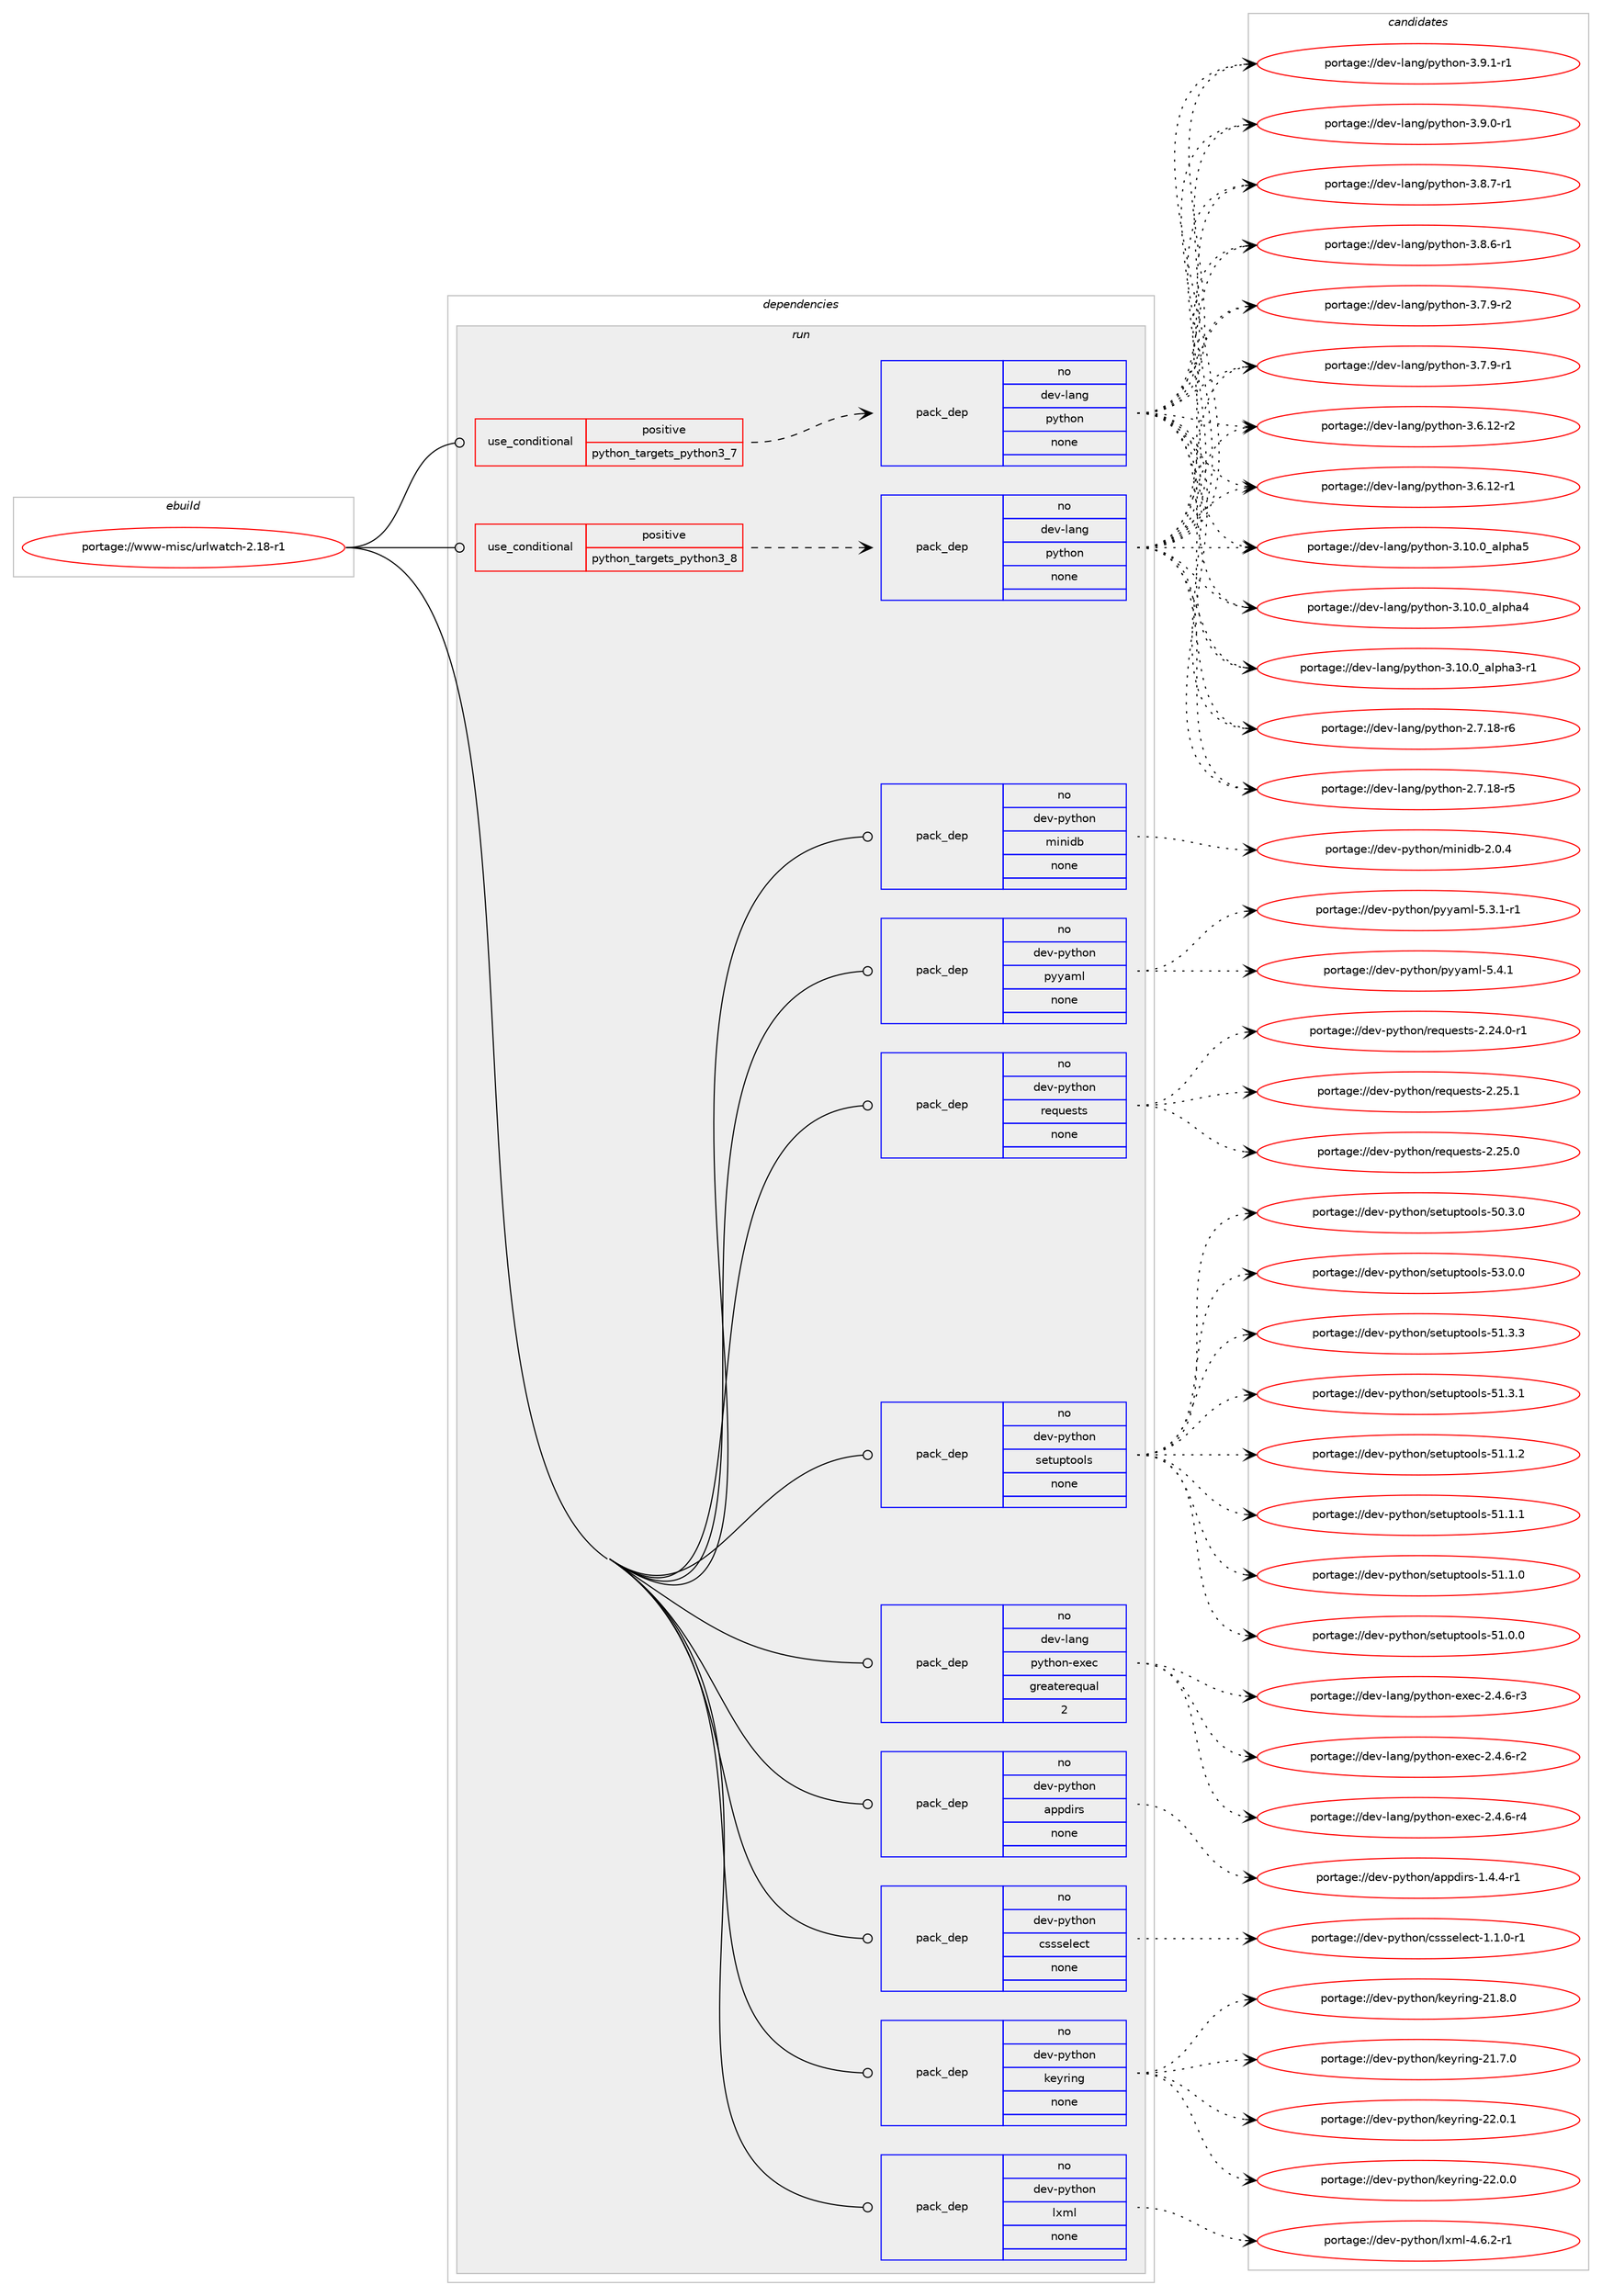 digraph prolog {

# *************
# Graph options
# *************

newrank=true;
concentrate=true;
compound=true;
graph [rankdir=LR,fontname=Helvetica,fontsize=10,ranksep=1.5];#, ranksep=2.5, nodesep=0.2];
edge  [arrowhead=vee];
node  [fontname=Helvetica,fontsize=10];

# **********
# The ebuild
# **********

subgraph cluster_leftcol {
color=gray;
label=<<i>ebuild</i>>;
id [label="portage://www-misc/urlwatch-2.18-r1", color=red, width=4, href="../www-misc/urlwatch-2.18-r1.svg"];
}

# ****************
# The dependencies
# ****************

subgraph cluster_midcol {
color=gray;
label=<<i>dependencies</i>>;
subgraph cluster_compile {
fillcolor="#eeeeee";
style=filled;
label=<<i>compile</i>>;
}
subgraph cluster_compileandrun {
fillcolor="#eeeeee";
style=filled;
label=<<i>compile and run</i>>;
}
subgraph cluster_run {
fillcolor="#eeeeee";
style=filled;
label=<<i>run</i>>;
subgraph cond790 {
dependency3738 [label=<<TABLE BORDER="0" CELLBORDER="1" CELLSPACING="0" CELLPADDING="4"><TR><TD ROWSPAN="3" CELLPADDING="10">use_conditional</TD></TR><TR><TD>positive</TD></TR><TR><TD>python_targets_python3_7</TD></TR></TABLE>>, shape=none, color=red];
subgraph pack2907 {
dependency3739 [label=<<TABLE BORDER="0" CELLBORDER="1" CELLSPACING="0" CELLPADDING="4" WIDTH="220"><TR><TD ROWSPAN="6" CELLPADDING="30">pack_dep</TD></TR><TR><TD WIDTH="110">no</TD></TR><TR><TD>dev-lang</TD></TR><TR><TD>python</TD></TR><TR><TD>none</TD></TR><TR><TD></TD></TR></TABLE>>, shape=none, color=blue];
}
dependency3738:e -> dependency3739:w [weight=20,style="dashed",arrowhead="vee"];
}
id:e -> dependency3738:w [weight=20,style="solid",arrowhead="odot"];
subgraph cond791 {
dependency3740 [label=<<TABLE BORDER="0" CELLBORDER="1" CELLSPACING="0" CELLPADDING="4"><TR><TD ROWSPAN="3" CELLPADDING="10">use_conditional</TD></TR><TR><TD>positive</TD></TR><TR><TD>python_targets_python3_8</TD></TR></TABLE>>, shape=none, color=red];
subgraph pack2908 {
dependency3741 [label=<<TABLE BORDER="0" CELLBORDER="1" CELLSPACING="0" CELLPADDING="4" WIDTH="220"><TR><TD ROWSPAN="6" CELLPADDING="30">pack_dep</TD></TR><TR><TD WIDTH="110">no</TD></TR><TR><TD>dev-lang</TD></TR><TR><TD>python</TD></TR><TR><TD>none</TD></TR><TR><TD></TD></TR></TABLE>>, shape=none, color=blue];
}
dependency3740:e -> dependency3741:w [weight=20,style="dashed",arrowhead="vee"];
}
id:e -> dependency3740:w [weight=20,style="solid",arrowhead="odot"];
subgraph pack2909 {
dependency3742 [label=<<TABLE BORDER="0" CELLBORDER="1" CELLSPACING="0" CELLPADDING="4" WIDTH="220"><TR><TD ROWSPAN="6" CELLPADDING="30">pack_dep</TD></TR><TR><TD WIDTH="110">no</TD></TR><TR><TD>dev-lang</TD></TR><TR><TD>python-exec</TD></TR><TR><TD>greaterequal</TD></TR><TR><TD>2</TD></TR></TABLE>>, shape=none, color=blue];
}
id:e -> dependency3742:w [weight=20,style="solid",arrowhead="odot"];
subgraph pack2910 {
dependency3743 [label=<<TABLE BORDER="0" CELLBORDER="1" CELLSPACING="0" CELLPADDING="4" WIDTH="220"><TR><TD ROWSPAN="6" CELLPADDING="30">pack_dep</TD></TR><TR><TD WIDTH="110">no</TD></TR><TR><TD>dev-python</TD></TR><TR><TD>appdirs</TD></TR><TR><TD>none</TD></TR><TR><TD></TD></TR></TABLE>>, shape=none, color=blue];
}
id:e -> dependency3743:w [weight=20,style="solid",arrowhead="odot"];
subgraph pack2911 {
dependency3744 [label=<<TABLE BORDER="0" CELLBORDER="1" CELLSPACING="0" CELLPADDING="4" WIDTH="220"><TR><TD ROWSPAN="6" CELLPADDING="30">pack_dep</TD></TR><TR><TD WIDTH="110">no</TD></TR><TR><TD>dev-python</TD></TR><TR><TD>cssselect</TD></TR><TR><TD>none</TD></TR><TR><TD></TD></TR></TABLE>>, shape=none, color=blue];
}
id:e -> dependency3744:w [weight=20,style="solid",arrowhead="odot"];
subgraph pack2912 {
dependency3745 [label=<<TABLE BORDER="0" CELLBORDER="1" CELLSPACING="0" CELLPADDING="4" WIDTH="220"><TR><TD ROWSPAN="6" CELLPADDING="30">pack_dep</TD></TR><TR><TD WIDTH="110">no</TD></TR><TR><TD>dev-python</TD></TR><TR><TD>keyring</TD></TR><TR><TD>none</TD></TR><TR><TD></TD></TR></TABLE>>, shape=none, color=blue];
}
id:e -> dependency3745:w [weight=20,style="solid",arrowhead="odot"];
subgraph pack2913 {
dependency3746 [label=<<TABLE BORDER="0" CELLBORDER="1" CELLSPACING="0" CELLPADDING="4" WIDTH="220"><TR><TD ROWSPAN="6" CELLPADDING="30">pack_dep</TD></TR><TR><TD WIDTH="110">no</TD></TR><TR><TD>dev-python</TD></TR><TR><TD>lxml</TD></TR><TR><TD>none</TD></TR><TR><TD></TD></TR></TABLE>>, shape=none, color=blue];
}
id:e -> dependency3746:w [weight=20,style="solid",arrowhead="odot"];
subgraph pack2914 {
dependency3747 [label=<<TABLE BORDER="0" CELLBORDER="1" CELLSPACING="0" CELLPADDING="4" WIDTH="220"><TR><TD ROWSPAN="6" CELLPADDING="30">pack_dep</TD></TR><TR><TD WIDTH="110">no</TD></TR><TR><TD>dev-python</TD></TR><TR><TD>minidb</TD></TR><TR><TD>none</TD></TR><TR><TD></TD></TR></TABLE>>, shape=none, color=blue];
}
id:e -> dependency3747:w [weight=20,style="solid",arrowhead="odot"];
subgraph pack2915 {
dependency3748 [label=<<TABLE BORDER="0" CELLBORDER="1" CELLSPACING="0" CELLPADDING="4" WIDTH="220"><TR><TD ROWSPAN="6" CELLPADDING="30">pack_dep</TD></TR><TR><TD WIDTH="110">no</TD></TR><TR><TD>dev-python</TD></TR><TR><TD>pyyaml</TD></TR><TR><TD>none</TD></TR><TR><TD></TD></TR></TABLE>>, shape=none, color=blue];
}
id:e -> dependency3748:w [weight=20,style="solid",arrowhead="odot"];
subgraph pack2916 {
dependency3749 [label=<<TABLE BORDER="0" CELLBORDER="1" CELLSPACING="0" CELLPADDING="4" WIDTH="220"><TR><TD ROWSPAN="6" CELLPADDING="30">pack_dep</TD></TR><TR><TD WIDTH="110">no</TD></TR><TR><TD>dev-python</TD></TR><TR><TD>requests</TD></TR><TR><TD>none</TD></TR><TR><TD></TD></TR></TABLE>>, shape=none, color=blue];
}
id:e -> dependency3749:w [weight=20,style="solid",arrowhead="odot"];
subgraph pack2917 {
dependency3750 [label=<<TABLE BORDER="0" CELLBORDER="1" CELLSPACING="0" CELLPADDING="4" WIDTH="220"><TR><TD ROWSPAN="6" CELLPADDING="30">pack_dep</TD></TR><TR><TD WIDTH="110">no</TD></TR><TR><TD>dev-python</TD></TR><TR><TD>setuptools</TD></TR><TR><TD>none</TD></TR><TR><TD></TD></TR></TABLE>>, shape=none, color=blue];
}
id:e -> dependency3750:w [weight=20,style="solid",arrowhead="odot"];
}
}

# **************
# The candidates
# **************

subgraph cluster_choices {
rank=same;
color=gray;
label=<<i>candidates</i>>;

subgraph choice2907 {
color=black;
nodesep=1;
choice1001011184510897110103471121211161041111104551465746494511449 [label="portage://dev-lang/python-3.9.1-r1", color=red, width=4,href="../dev-lang/python-3.9.1-r1.svg"];
choice1001011184510897110103471121211161041111104551465746484511449 [label="portage://dev-lang/python-3.9.0-r1", color=red, width=4,href="../dev-lang/python-3.9.0-r1.svg"];
choice1001011184510897110103471121211161041111104551465646554511449 [label="portage://dev-lang/python-3.8.7-r1", color=red, width=4,href="../dev-lang/python-3.8.7-r1.svg"];
choice1001011184510897110103471121211161041111104551465646544511449 [label="portage://dev-lang/python-3.8.6-r1", color=red, width=4,href="../dev-lang/python-3.8.6-r1.svg"];
choice1001011184510897110103471121211161041111104551465546574511450 [label="portage://dev-lang/python-3.7.9-r2", color=red, width=4,href="../dev-lang/python-3.7.9-r2.svg"];
choice1001011184510897110103471121211161041111104551465546574511449 [label="portage://dev-lang/python-3.7.9-r1", color=red, width=4,href="../dev-lang/python-3.7.9-r1.svg"];
choice100101118451089711010347112121116104111110455146544649504511450 [label="portage://dev-lang/python-3.6.12-r2", color=red, width=4,href="../dev-lang/python-3.6.12-r2.svg"];
choice100101118451089711010347112121116104111110455146544649504511449 [label="portage://dev-lang/python-3.6.12-r1", color=red, width=4,href="../dev-lang/python-3.6.12-r1.svg"];
choice1001011184510897110103471121211161041111104551464948464895971081121049753 [label="portage://dev-lang/python-3.10.0_alpha5", color=red, width=4,href="../dev-lang/python-3.10.0_alpha5.svg"];
choice1001011184510897110103471121211161041111104551464948464895971081121049752 [label="portage://dev-lang/python-3.10.0_alpha4", color=red, width=4,href="../dev-lang/python-3.10.0_alpha4.svg"];
choice10010111845108971101034711212111610411111045514649484648959710811210497514511449 [label="portage://dev-lang/python-3.10.0_alpha3-r1", color=red, width=4,href="../dev-lang/python-3.10.0_alpha3-r1.svg"];
choice100101118451089711010347112121116104111110455046554649564511454 [label="portage://dev-lang/python-2.7.18-r6", color=red, width=4,href="../dev-lang/python-2.7.18-r6.svg"];
choice100101118451089711010347112121116104111110455046554649564511453 [label="portage://dev-lang/python-2.7.18-r5", color=red, width=4,href="../dev-lang/python-2.7.18-r5.svg"];
dependency3739:e -> choice1001011184510897110103471121211161041111104551465746494511449:w [style=dotted,weight="100"];
dependency3739:e -> choice1001011184510897110103471121211161041111104551465746484511449:w [style=dotted,weight="100"];
dependency3739:e -> choice1001011184510897110103471121211161041111104551465646554511449:w [style=dotted,weight="100"];
dependency3739:e -> choice1001011184510897110103471121211161041111104551465646544511449:w [style=dotted,weight="100"];
dependency3739:e -> choice1001011184510897110103471121211161041111104551465546574511450:w [style=dotted,weight="100"];
dependency3739:e -> choice1001011184510897110103471121211161041111104551465546574511449:w [style=dotted,weight="100"];
dependency3739:e -> choice100101118451089711010347112121116104111110455146544649504511450:w [style=dotted,weight="100"];
dependency3739:e -> choice100101118451089711010347112121116104111110455146544649504511449:w [style=dotted,weight="100"];
dependency3739:e -> choice1001011184510897110103471121211161041111104551464948464895971081121049753:w [style=dotted,weight="100"];
dependency3739:e -> choice1001011184510897110103471121211161041111104551464948464895971081121049752:w [style=dotted,weight="100"];
dependency3739:e -> choice10010111845108971101034711212111610411111045514649484648959710811210497514511449:w [style=dotted,weight="100"];
dependency3739:e -> choice100101118451089711010347112121116104111110455046554649564511454:w [style=dotted,weight="100"];
dependency3739:e -> choice100101118451089711010347112121116104111110455046554649564511453:w [style=dotted,weight="100"];
}
subgraph choice2908 {
color=black;
nodesep=1;
choice1001011184510897110103471121211161041111104551465746494511449 [label="portage://dev-lang/python-3.9.1-r1", color=red, width=4,href="../dev-lang/python-3.9.1-r1.svg"];
choice1001011184510897110103471121211161041111104551465746484511449 [label="portage://dev-lang/python-3.9.0-r1", color=red, width=4,href="../dev-lang/python-3.9.0-r1.svg"];
choice1001011184510897110103471121211161041111104551465646554511449 [label="portage://dev-lang/python-3.8.7-r1", color=red, width=4,href="../dev-lang/python-3.8.7-r1.svg"];
choice1001011184510897110103471121211161041111104551465646544511449 [label="portage://dev-lang/python-3.8.6-r1", color=red, width=4,href="../dev-lang/python-3.8.6-r1.svg"];
choice1001011184510897110103471121211161041111104551465546574511450 [label="portage://dev-lang/python-3.7.9-r2", color=red, width=4,href="../dev-lang/python-3.7.9-r2.svg"];
choice1001011184510897110103471121211161041111104551465546574511449 [label="portage://dev-lang/python-3.7.9-r1", color=red, width=4,href="../dev-lang/python-3.7.9-r1.svg"];
choice100101118451089711010347112121116104111110455146544649504511450 [label="portage://dev-lang/python-3.6.12-r2", color=red, width=4,href="../dev-lang/python-3.6.12-r2.svg"];
choice100101118451089711010347112121116104111110455146544649504511449 [label="portage://dev-lang/python-3.6.12-r1", color=red, width=4,href="../dev-lang/python-3.6.12-r1.svg"];
choice1001011184510897110103471121211161041111104551464948464895971081121049753 [label="portage://dev-lang/python-3.10.0_alpha5", color=red, width=4,href="../dev-lang/python-3.10.0_alpha5.svg"];
choice1001011184510897110103471121211161041111104551464948464895971081121049752 [label="portage://dev-lang/python-3.10.0_alpha4", color=red, width=4,href="../dev-lang/python-3.10.0_alpha4.svg"];
choice10010111845108971101034711212111610411111045514649484648959710811210497514511449 [label="portage://dev-lang/python-3.10.0_alpha3-r1", color=red, width=4,href="../dev-lang/python-3.10.0_alpha3-r1.svg"];
choice100101118451089711010347112121116104111110455046554649564511454 [label="portage://dev-lang/python-2.7.18-r6", color=red, width=4,href="../dev-lang/python-2.7.18-r6.svg"];
choice100101118451089711010347112121116104111110455046554649564511453 [label="portage://dev-lang/python-2.7.18-r5", color=red, width=4,href="../dev-lang/python-2.7.18-r5.svg"];
dependency3741:e -> choice1001011184510897110103471121211161041111104551465746494511449:w [style=dotted,weight="100"];
dependency3741:e -> choice1001011184510897110103471121211161041111104551465746484511449:w [style=dotted,weight="100"];
dependency3741:e -> choice1001011184510897110103471121211161041111104551465646554511449:w [style=dotted,weight="100"];
dependency3741:e -> choice1001011184510897110103471121211161041111104551465646544511449:w [style=dotted,weight="100"];
dependency3741:e -> choice1001011184510897110103471121211161041111104551465546574511450:w [style=dotted,weight="100"];
dependency3741:e -> choice1001011184510897110103471121211161041111104551465546574511449:w [style=dotted,weight="100"];
dependency3741:e -> choice100101118451089711010347112121116104111110455146544649504511450:w [style=dotted,weight="100"];
dependency3741:e -> choice100101118451089711010347112121116104111110455146544649504511449:w [style=dotted,weight="100"];
dependency3741:e -> choice1001011184510897110103471121211161041111104551464948464895971081121049753:w [style=dotted,weight="100"];
dependency3741:e -> choice1001011184510897110103471121211161041111104551464948464895971081121049752:w [style=dotted,weight="100"];
dependency3741:e -> choice10010111845108971101034711212111610411111045514649484648959710811210497514511449:w [style=dotted,weight="100"];
dependency3741:e -> choice100101118451089711010347112121116104111110455046554649564511454:w [style=dotted,weight="100"];
dependency3741:e -> choice100101118451089711010347112121116104111110455046554649564511453:w [style=dotted,weight="100"];
}
subgraph choice2909 {
color=black;
nodesep=1;
choice10010111845108971101034711212111610411111045101120101994550465246544511452 [label="portage://dev-lang/python-exec-2.4.6-r4", color=red, width=4,href="../dev-lang/python-exec-2.4.6-r4.svg"];
choice10010111845108971101034711212111610411111045101120101994550465246544511451 [label="portage://dev-lang/python-exec-2.4.6-r3", color=red, width=4,href="../dev-lang/python-exec-2.4.6-r3.svg"];
choice10010111845108971101034711212111610411111045101120101994550465246544511450 [label="portage://dev-lang/python-exec-2.4.6-r2", color=red, width=4,href="../dev-lang/python-exec-2.4.6-r2.svg"];
dependency3742:e -> choice10010111845108971101034711212111610411111045101120101994550465246544511452:w [style=dotted,weight="100"];
dependency3742:e -> choice10010111845108971101034711212111610411111045101120101994550465246544511451:w [style=dotted,weight="100"];
dependency3742:e -> choice10010111845108971101034711212111610411111045101120101994550465246544511450:w [style=dotted,weight="100"];
}
subgraph choice2910 {
color=black;
nodesep=1;
choice1001011184511212111610411111047971121121001051141154549465246524511449 [label="portage://dev-python/appdirs-1.4.4-r1", color=red, width=4,href="../dev-python/appdirs-1.4.4-r1.svg"];
dependency3743:e -> choice1001011184511212111610411111047971121121001051141154549465246524511449:w [style=dotted,weight="100"];
}
subgraph choice2911 {
color=black;
nodesep=1;
choice100101118451121211161041111104799115115115101108101991164549464946484511449 [label="portage://dev-python/cssselect-1.1.0-r1", color=red, width=4,href="../dev-python/cssselect-1.1.0-r1.svg"];
dependency3744:e -> choice100101118451121211161041111104799115115115101108101991164549464946484511449:w [style=dotted,weight="100"];
}
subgraph choice2912 {
color=black;
nodesep=1;
choice100101118451121211161041111104710710112111410511010345505046484649 [label="portage://dev-python/keyring-22.0.1", color=red, width=4,href="../dev-python/keyring-22.0.1.svg"];
choice100101118451121211161041111104710710112111410511010345505046484648 [label="portage://dev-python/keyring-22.0.0", color=red, width=4,href="../dev-python/keyring-22.0.0.svg"];
choice100101118451121211161041111104710710112111410511010345504946564648 [label="portage://dev-python/keyring-21.8.0", color=red, width=4,href="../dev-python/keyring-21.8.0.svg"];
choice100101118451121211161041111104710710112111410511010345504946554648 [label="portage://dev-python/keyring-21.7.0", color=red, width=4,href="../dev-python/keyring-21.7.0.svg"];
dependency3745:e -> choice100101118451121211161041111104710710112111410511010345505046484649:w [style=dotted,weight="100"];
dependency3745:e -> choice100101118451121211161041111104710710112111410511010345505046484648:w [style=dotted,weight="100"];
dependency3745:e -> choice100101118451121211161041111104710710112111410511010345504946564648:w [style=dotted,weight="100"];
dependency3745:e -> choice100101118451121211161041111104710710112111410511010345504946554648:w [style=dotted,weight="100"];
}
subgraph choice2913 {
color=black;
nodesep=1;
choice10010111845112121116104111110471081201091084552465446504511449 [label="portage://dev-python/lxml-4.6.2-r1", color=red, width=4,href="../dev-python/lxml-4.6.2-r1.svg"];
dependency3746:e -> choice10010111845112121116104111110471081201091084552465446504511449:w [style=dotted,weight="100"];
}
subgraph choice2914 {
color=black;
nodesep=1;
choice100101118451121211161041111104710910511010510098455046484652 [label="portage://dev-python/minidb-2.0.4", color=red, width=4,href="../dev-python/minidb-2.0.4.svg"];
dependency3747:e -> choice100101118451121211161041111104710910511010510098455046484652:w [style=dotted,weight="100"];
}
subgraph choice2915 {
color=black;
nodesep=1;
choice100101118451121211161041111104711212112197109108455346524649 [label="portage://dev-python/pyyaml-5.4.1", color=red, width=4,href="../dev-python/pyyaml-5.4.1.svg"];
choice1001011184511212111610411111047112121121971091084553465146494511449 [label="portage://dev-python/pyyaml-5.3.1-r1", color=red, width=4,href="../dev-python/pyyaml-5.3.1-r1.svg"];
dependency3748:e -> choice100101118451121211161041111104711212112197109108455346524649:w [style=dotted,weight="100"];
dependency3748:e -> choice1001011184511212111610411111047112121121971091084553465146494511449:w [style=dotted,weight="100"];
}
subgraph choice2916 {
color=black;
nodesep=1;
choice100101118451121211161041111104711410111311710111511611545504650534649 [label="portage://dev-python/requests-2.25.1", color=red, width=4,href="../dev-python/requests-2.25.1.svg"];
choice100101118451121211161041111104711410111311710111511611545504650534648 [label="portage://dev-python/requests-2.25.0", color=red, width=4,href="../dev-python/requests-2.25.0.svg"];
choice1001011184511212111610411111047114101113117101115116115455046505246484511449 [label="portage://dev-python/requests-2.24.0-r1", color=red, width=4,href="../dev-python/requests-2.24.0-r1.svg"];
dependency3749:e -> choice100101118451121211161041111104711410111311710111511611545504650534649:w [style=dotted,weight="100"];
dependency3749:e -> choice100101118451121211161041111104711410111311710111511611545504650534648:w [style=dotted,weight="100"];
dependency3749:e -> choice1001011184511212111610411111047114101113117101115116115455046505246484511449:w [style=dotted,weight="100"];
}
subgraph choice2917 {
color=black;
nodesep=1;
choice100101118451121211161041111104711510111611711211611111110811545535146484648 [label="portage://dev-python/setuptools-53.0.0", color=red, width=4,href="../dev-python/setuptools-53.0.0.svg"];
choice100101118451121211161041111104711510111611711211611111110811545534946514651 [label="portage://dev-python/setuptools-51.3.3", color=red, width=4,href="../dev-python/setuptools-51.3.3.svg"];
choice100101118451121211161041111104711510111611711211611111110811545534946514649 [label="portage://dev-python/setuptools-51.3.1", color=red, width=4,href="../dev-python/setuptools-51.3.1.svg"];
choice100101118451121211161041111104711510111611711211611111110811545534946494650 [label="portage://dev-python/setuptools-51.1.2", color=red, width=4,href="../dev-python/setuptools-51.1.2.svg"];
choice100101118451121211161041111104711510111611711211611111110811545534946494649 [label="portage://dev-python/setuptools-51.1.1", color=red, width=4,href="../dev-python/setuptools-51.1.1.svg"];
choice100101118451121211161041111104711510111611711211611111110811545534946494648 [label="portage://dev-python/setuptools-51.1.0", color=red, width=4,href="../dev-python/setuptools-51.1.0.svg"];
choice100101118451121211161041111104711510111611711211611111110811545534946484648 [label="portage://dev-python/setuptools-51.0.0", color=red, width=4,href="../dev-python/setuptools-51.0.0.svg"];
choice100101118451121211161041111104711510111611711211611111110811545534846514648 [label="portage://dev-python/setuptools-50.3.0", color=red, width=4,href="../dev-python/setuptools-50.3.0.svg"];
dependency3750:e -> choice100101118451121211161041111104711510111611711211611111110811545535146484648:w [style=dotted,weight="100"];
dependency3750:e -> choice100101118451121211161041111104711510111611711211611111110811545534946514651:w [style=dotted,weight="100"];
dependency3750:e -> choice100101118451121211161041111104711510111611711211611111110811545534946514649:w [style=dotted,weight="100"];
dependency3750:e -> choice100101118451121211161041111104711510111611711211611111110811545534946494650:w [style=dotted,weight="100"];
dependency3750:e -> choice100101118451121211161041111104711510111611711211611111110811545534946494649:w [style=dotted,weight="100"];
dependency3750:e -> choice100101118451121211161041111104711510111611711211611111110811545534946494648:w [style=dotted,weight="100"];
dependency3750:e -> choice100101118451121211161041111104711510111611711211611111110811545534946484648:w [style=dotted,weight="100"];
dependency3750:e -> choice100101118451121211161041111104711510111611711211611111110811545534846514648:w [style=dotted,weight="100"];
}
}

}
